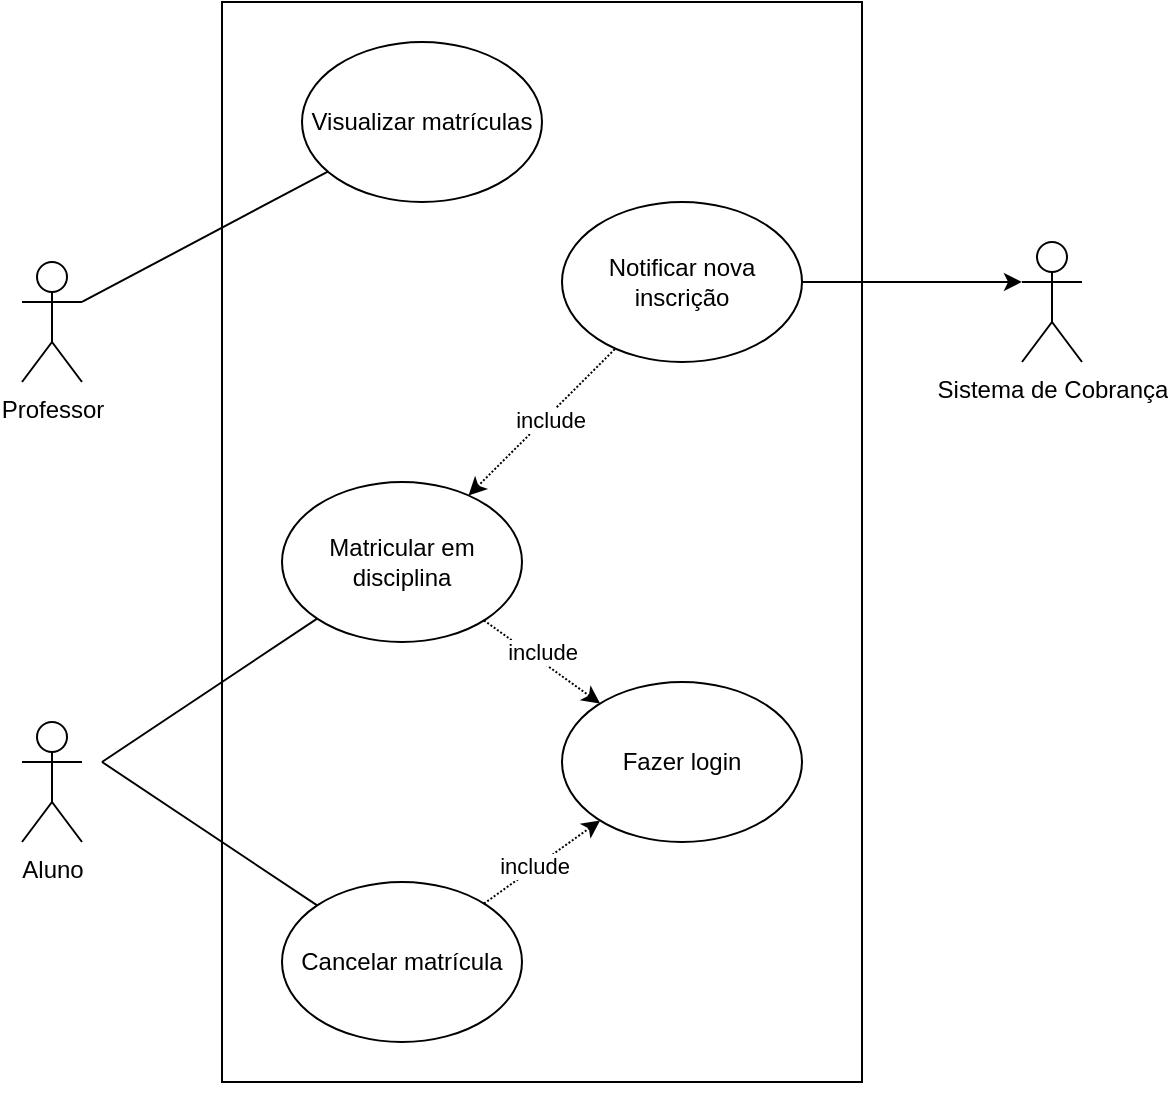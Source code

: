 <mxfile version="21.6.8" type="device">
  <diagram name="Página-1" id="qKSfeTDRGG3xi8-z3TqL">
    <mxGraphModel dx="1430" dy="1735" grid="1" gridSize="10" guides="1" tooltips="1" connect="1" arrows="1" fold="1" page="1" pageScale="1" pageWidth="827" pageHeight="1169" math="0" shadow="0">
      <root>
        <mxCell id="0" />
        <mxCell id="1" parent="0" />
        <mxCell id="IYeIHnDfgJDjdujtJZNO-1" value="" style="rounded=0;whiteSpace=wrap;html=1;movable=1;resizable=1;rotatable=1;deletable=1;editable=1;locked=0;connectable=1;fontFamily=Helvetica;" parent="1" vertex="1">
          <mxGeometry x="260" y="-940" width="320" height="540" as="geometry" />
        </mxCell>
        <mxCell id="IYeIHnDfgJDjdujtJZNO-35" style="rounded=0;orthogonalLoop=1;jettySize=auto;html=1;dashed=1;dashPattern=1 1;startArrow=classic;startFill=1;endArrow=none;endFill=0;fontFamily=Helvetica;" parent="1" source="IYeIHnDfgJDjdujtJZNO-2" target="IYeIHnDfgJDjdujtJZNO-30" edge="1">
          <mxGeometry relative="1" as="geometry" />
        </mxCell>
        <mxCell id="IYeIHnDfgJDjdujtJZNO-36" value="include" style="edgeLabel;html=1;align=center;verticalAlign=middle;resizable=0;points=[];fontFamily=Helvetica;" parent="IYeIHnDfgJDjdujtJZNO-35" vertex="1" connectable="0">
          <mxGeometry x="0.282" y="-5" relative="1" as="geometry">
            <mxPoint x="-10" y="6" as="offset" />
          </mxGeometry>
        </mxCell>
        <mxCell id="IYeIHnDfgJDjdujtJZNO-43" style="rounded=0;orthogonalLoop=1;jettySize=auto;html=1;dashed=1;dashPattern=1 1;fontFamily=Helvetica;" parent="1" source="IYeIHnDfgJDjdujtJZNO-2" target="IYeIHnDfgJDjdujtJZNO-39" edge="1">
          <mxGeometry relative="1" as="geometry" />
        </mxCell>
        <mxCell id="IYeIHnDfgJDjdujtJZNO-44" value="include" style="edgeLabel;html=1;align=center;verticalAlign=middle;resizable=0;points=[];fontFamily=Helvetica;" parent="IYeIHnDfgJDjdujtJZNO-43" vertex="1" connectable="0">
          <mxGeometry x="0.069" y="1" relative="1" as="geometry">
            <mxPoint x="-3" y="-6" as="offset" />
          </mxGeometry>
        </mxCell>
        <mxCell id="IYeIHnDfgJDjdujtJZNO-2" value="Matricular em disciplina" style="ellipse;whiteSpace=wrap;html=1;fontFamily=Helvetica;" parent="1" vertex="1">
          <mxGeometry x="290" y="-700" width="120" height="80" as="geometry" />
        </mxCell>
        <mxCell id="IYeIHnDfgJDjdujtJZNO-4" value="Aluno" style="shape=umlActor;verticalLabelPosition=bottom;verticalAlign=top;html=1;outlineConnect=0;" parent="1" vertex="1">
          <mxGeometry x="160" y="-580" width="30" height="60" as="geometry" />
        </mxCell>
        <mxCell id="IYeIHnDfgJDjdujtJZNO-11" value="" style="endArrow=none;html=1;rounded=0;fontFamily=Helvetica;" parent="1" target="IYeIHnDfgJDjdujtJZNO-2" edge="1">
          <mxGeometry width="50" height="50" relative="1" as="geometry">
            <mxPoint x="200" y="-560" as="sourcePoint" />
            <mxPoint x="250" y="-610" as="targetPoint" />
          </mxGeometry>
        </mxCell>
        <mxCell id="IYeIHnDfgJDjdujtJZNO-25" style="rounded=0;orthogonalLoop=1;jettySize=auto;html=1;endArrow=none;endFill=0;fontFamily=Helvetica;" parent="1" source="IYeIHnDfgJDjdujtJZNO-24" edge="1">
          <mxGeometry relative="1" as="geometry">
            <mxPoint x="200" y="-560" as="targetPoint" />
          </mxGeometry>
        </mxCell>
        <mxCell id="IYeIHnDfgJDjdujtJZNO-45" style="rounded=0;orthogonalLoop=1;jettySize=auto;html=1;dashed=1;dashPattern=1 1;fontFamily=Helvetica;" parent="1" source="IYeIHnDfgJDjdujtJZNO-24" target="IYeIHnDfgJDjdujtJZNO-39" edge="1">
          <mxGeometry relative="1" as="geometry" />
        </mxCell>
        <mxCell id="IYeIHnDfgJDjdujtJZNO-46" value="include" style="edgeLabel;html=1;align=center;verticalAlign=middle;resizable=0;points=[];fontFamily=Helvetica;" parent="IYeIHnDfgJDjdujtJZNO-45" vertex="1" connectable="0">
          <mxGeometry x="-0.12" y="1" relative="1" as="geometry">
            <mxPoint as="offset" />
          </mxGeometry>
        </mxCell>
        <mxCell id="IYeIHnDfgJDjdujtJZNO-24" value="Cancelar matrícula" style="ellipse;whiteSpace=wrap;html=1;fontFamily=Helvetica;" parent="1" vertex="1">
          <mxGeometry x="290" y="-500" width="120" height="80" as="geometry" />
        </mxCell>
        <mxCell id="IYeIHnDfgJDjdujtJZNO-26" value="Sistema de Cobrança" style="shape=umlActor;verticalLabelPosition=bottom;verticalAlign=top;html=1;outlineConnect=0;fontFamily=Helvetica;" parent="1" vertex="1">
          <mxGeometry x="660" y="-820" width="30" height="60" as="geometry" />
        </mxCell>
        <mxCell id="IYeIHnDfgJDjdujtJZNO-33" style="rounded=0;orthogonalLoop=1;jettySize=auto;html=1;entryX=0;entryY=0.333;entryDx=0;entryDy=0;entryPerimeter=0;fontFamily=Helvetica;" parent="1" source="IYeIHnDfgJDjdujtJZNO-30" target="IYeIHnDfgJDjdujtJZNO-26" edge="1">
          <mxGeometry relative="1" as="geometry" />
        </mxCell>
        <mxCell id="IYeIHnDfgJDjdujtJZNO-30" value="Notificar nova inscrição" style="ellipse;whiteSpace=wrap;html=1;fontFamily=Helvetica;" parent="1" vertex="1">
          <mxGeometry x="430" y="-840" width="120" height="80" as="geometry" />
        </mxCell>
        <mxCell id="IYeIHnDfgJDjdujtJZNO-39" value="Fazer login" style="ellipse;whiteSpace=wrap;html=1;fontFamily=Helvetica;" parent="1" vertex="1">
          <mxGeometry x="430" y="-600" width="120" height="80" as="geometry" />
        </mxCell>
        <mxCell id="IYeIHnDfgJDjdujtJZNO-48" value="Professor" style="shape=umlActor;verticalLabelPosition=bottom;verticalAlign=top;html=1;outlineConnect=0;" parent="1" vertex="1">
          <mxGeometry x="160" y="-810" width="30" height="60" as="geometry" />
        </mxCell>
        <mxCell id="IYeIHnDfgJDjdujtJZNO-50" style="rounded=0;orthogonalLoop=1;jettySize=auto;html=1;entryX=1;entryY=0.333;entryDx=0;entryDy=0;entryPerimeter=0;endArrow=none;endFill=0;fontFamily=Helvetica;" parent="1" source="IYeIHnDfgJDjdujtJZNO-49" target="IYeIHnDfgJDjdujtJZNO-48" edge="1">
          <mxGeometry relative="1" as="geometry" />
        </mxCell>
        <mxCell id="IYeIHnDfgJDjdujtJZNO-49" value="Visualizar matrículas" style="ellipse;whiteSpace=wrap;html=1;fontFamily=Helvetica;" parent="1" vertex="1">
          <mxGeometry x="300" y="-920" width="120" height="80" as="geometry" />
        </mxCell>
        <mxCell id="JQ9B8enjEjQO0IB_QK0i-1" style="edgeStyle=orthogonalEdgeStyle;rounded=0;orthogonalLoop=1;jettySize=auto;html=1;exitX=0.5;exitY=1;exitDx=0;exitDy=0;fontFamily=Helvetica;" edge="1" parent="1" source="IYeIHnDfgJDjdujtJZNO-1" target="IYeIHnDfgJDjdujtJZNO-1">
          <mxGeometry relative="1" as="geometry" />
        </mxCell>
      </root>
    </mxGraphModel>
  </diagram>
</mxfile>
